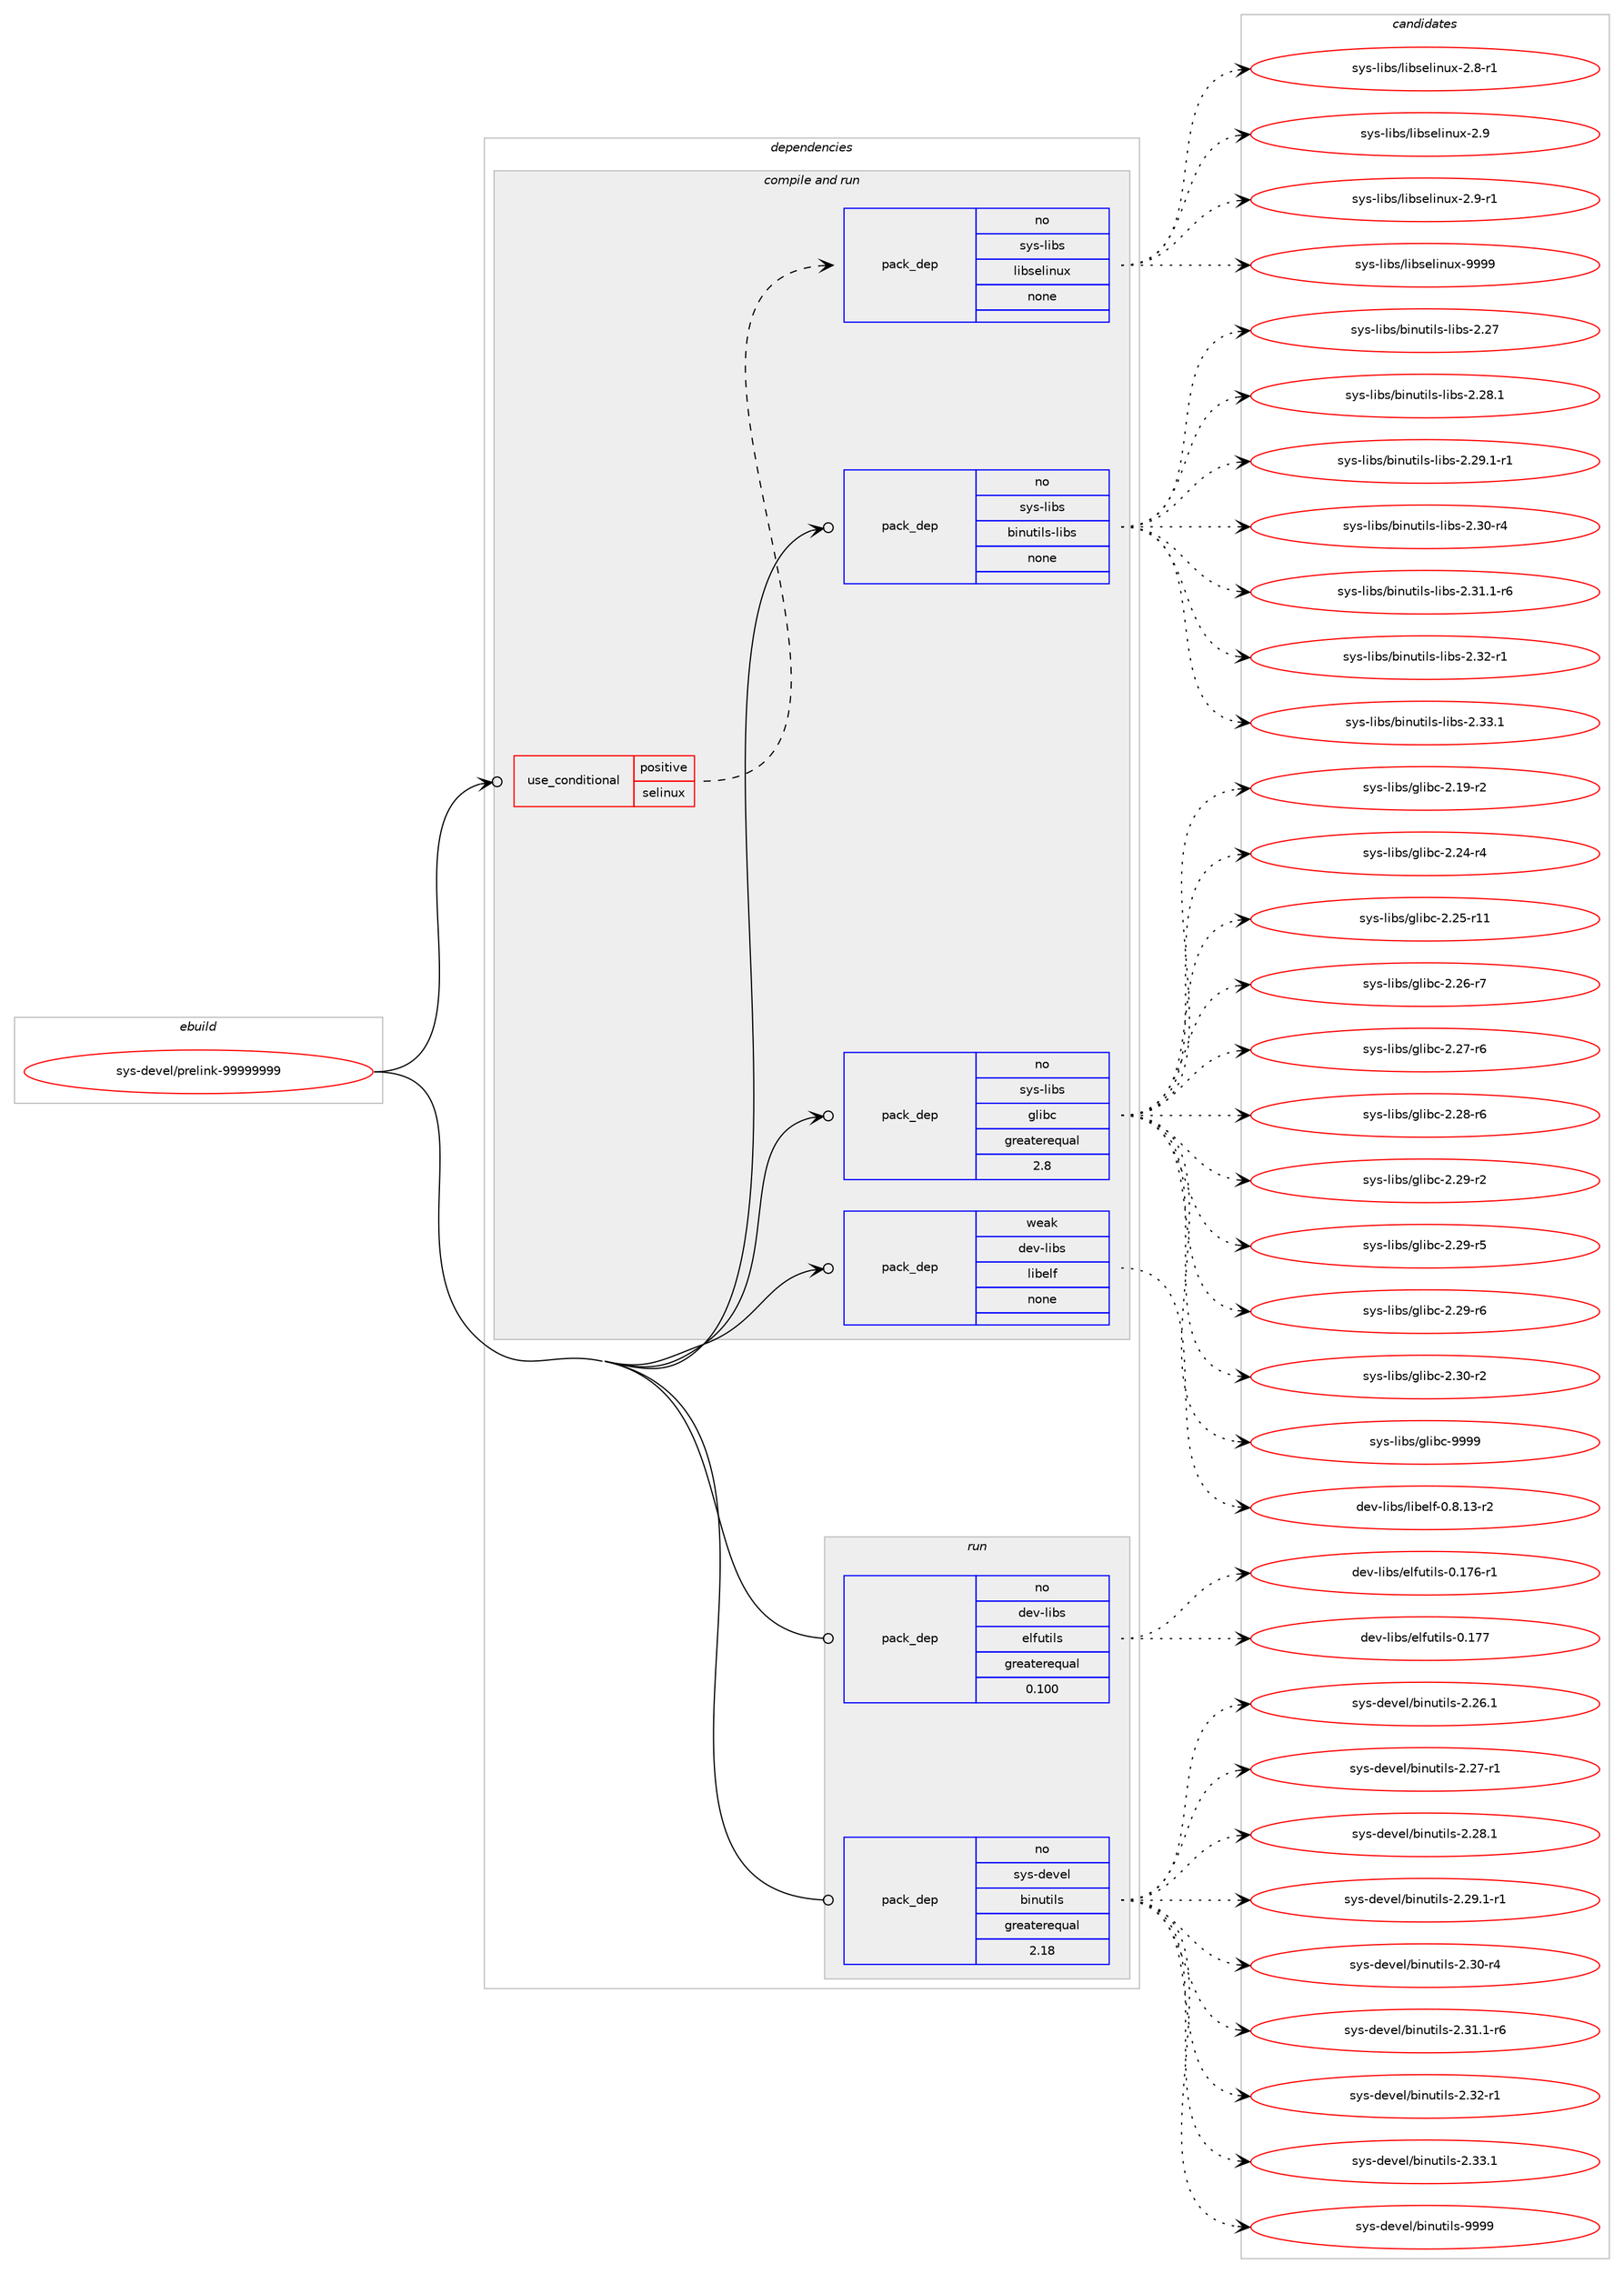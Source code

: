 digraph prolog {

# *************
# Graph options
# *************

newrank=true;
concentrate=true;
compound=true;
graph [rankdir=LR,fontname=Helvetica,fontsize=10,ranksep=1.5];#, ranksep=2.5, nodesep=0.2];
edge  [arrowhead=vee];
node  [fontname=Helvetica,fontsize=10];

# **********
# The ebuild
# **********

subgraph cluster_leftcol {
color=gray;
rank=same;
label=<<i>ebuild</i>>;
id [label="sys-devel/prelink-99999999", color=red, width=4, href="../sys-devel/prelink-99999999.svg"];
}

# ****************
# The dependencies
# ****************

subgraph cluster_midcol {
color=gray;
label=<<i>dependencies</i>>;
subgraph cluster_compile {
fillcolor="#eeeeee";
style=filled;
label=<<i>compile</i>>;
}
subgraph cluster_compileandrun {
fillcolor="#eeeeee";
style=filled;
label=<<i>compile and run</i>>;
subgraph cond214090 {
dependency890733 [label=<<TABLE BORDER="0" CELLBORDER="1" CELLSPACING="0" CELLPADDING="4"><TR><TD ROWSPAN="3" CELLPADDING="10">use_conditional</TD></TR><TR><TD>positive</TD></TR><TR><TD>selinux</TD></TR></TABLE>>, shape=none, color=red];
subgraph pack661043 {
dependency890734 [label=<<TABLE BORDER="0" CELLBORDER="1" CELLSPACING="0" CELLPADDING="4" WIDTH="220"><TR><TD ROWSPAN="6" CELLPADDING="30">pack_dep</TD></TR><TR><TD WIDTH="110">no</TD></TR><TR><TD>sys-libs</TD></TR><TR><TD>libselinux</TD></TR><TR><TD>none</TD></TR><TR><TD></TD></TR></TABLE>>, shape=none, color=blue];
}
dependency890733:e -> dependency890734:w [weight=20,style="dashed",arrowhead="vee"];
}
id:e -> dependency890733:w [weight=20,style="solid",arrowhead="odotvee"];
subgraph pack661044 {
dependency890735 [label=<<TABLE BORDER="0" CELLBORDER="1" CELLSPACING="0" CELLPADDING="4" WIDTH="220"><TR><TD ROWSPAN="6" CELLPADDING="30">pack_dep</TD></TR><TR><TD WIDTH="110">no</TD></TR><TR><TD>sys-libs</TD></TR><TR><TD>binutils-libs</TD></TR><TR><TD>none</TD></TR><TR><TD></TD></TR></TABLE>>, shape=none, color=blue];
}
id:e -> dependency890735:w [weight=20,style="solid",arrowhead="odotvee"];
subgraph pack661045 {
dependency890736 [label=<<TABLE BORDER="0" CELLBORDER="1" CELLSPACING="0" CELLPADDING="4" WIDTH="220"><TR><TD ROWSPAN="6" CELLPADDING="30">pack_dep</TD></TR><TR><TD WIDTH="110">no</TD></TR><TR><TD>sys-libs</TD></TR><TR><TD>glibc</TD></TR><TR><TD>greaterequal</TD></TR><TR><TD>2.8</TD></TR></TABLE>>, shape=none, color=blue];
}
id:e -> dependency890736:w [weight=20,style="solid",arrowhead="odotvee"];
subgraph pack661046 {
dependency890737 [label=<<TABLE BORDER="0" CELLBORDER="1" CELLSPACING="0" CELLPADDING="4" WIDTH="220"><TR><TD ROWSPAN="6" CELLPADDING="30">pack_dep</TD></TR><TR><TD WIDTH="110">weak</TD></TR><TR><TD>dev-libs</TD></TR><TR><TD>libelf</TD></TR><TR><TD>none</TD></TR><TR><TD></TD></TR></TABLE>>, shape=none, color=blue];
}
id:e -> dependency890737:w [weight=20,style="solid",arrowhead="odotvee"];
}
subgraph cluster_run {
fillcolor="#eeeeee";
style=filled;
label=<<i>run</i>>;
subgraph pack661047 {
dependency890738 [label=<<TABLE BORDER="0" CELLBORDER="1" CELLSPACING="0" CELLPADDING="4" WIDTH="220"><TR><TD ROWSPAN="6" CELLPADDING="30">pack_dep</TD></TR><TR><TD WIDTH="110">no</TD></TR><TR><TD>dev-libs</TD></TR><TR><TD>elfutils</TD></TR><TR><TD>greaterequal</TD></TR><TR><TD>0.100</TD></TR></TABLE>>, shape=none, color=blue];
}
id:e -> dependency890738:w [weight=20,style="solid",arrowhead="odot"];
subgraph pack661048 {
dependency890739 [label=<<TABLE BORDER="0" CELLBORDER="1" CELLSPACING="0" CELLPADDING="4" WIDTH="220"><TR><TD ROWSPAN="6" CELLPADDING="30">pack_dep</TD></TR><TR><TD WIDTH="110">no</TD></TR><TR><TD>sys-devel</TD></TR><TR><TD>binutils</TD></TR><TR><TD>greaterequal</TD></TR><TR><TD>2.18</TD></TR></TABLE>>, shape=none, color=blue];
}
id:e -> dependency890739:w [weight=20,style="solid",arrowhead="odot"];
}
}

# **************
# The candidates
# **************

subgraph cluster_choices {
rank=same;
color=gray;
label=<<i>candidates</i>>;

subgraph choice661043 {
color=black;
nodesep=1;
choice11512111545108105981154710810598115101108105110117120455046564511449 [label="sys-libs/libselinux-2.8-r1", color=red, width=4,href="../sys-libs/libselinux-2.8-r1.svg"];
choice1151211154510810598115471081059811510110810511011712045504657 [label="sys-libs/libselinux-2.9", color=red, width=4,href="../sys-libs/libselinux-2.9.svg"];
choice11512111545108105981154710810598115101108105110117120455046574511449 [label="sys-libs/libselinux-2.9-r1", color=red, width=4,href="../sys-libs/libselinux-2.9-r1.svg"];
choice115121115451081059811547108105981151011081051101171204557575757 [label="sys-libs/libselinux-9999", color=red, width=4,href="../sys-libs/libselinux-9999.svg"];
dependency890734:e -> choice11512111545108105981154710810598115101108105110117120455046564511449:w [style=dotted,weight="100"];
dependency890734:e -> choice1151211154510810598115471081059811510110810511011712045504657:w [style=dotted,weight="100"];
dependency890734:e -> choice11512111545108105981154710810598115101108105110117120455046574511449:w [style=dotted,weight="100"];
dependency890734:e -> choice115121115451081059811547108105981151011081051101171204557575757:w [style=dotted,weight="100"];
}
subgraph choice661044 {
color=black;
nodesep=1;
choice1151211154510810598115479810511011711610510811545108105981154550465055 [label="sys-libs/binutils-libs-2.27", color=red, width=4,href="../sys-libs/binutils-libs-2.27.svg"];
choice11512111545108105981154798105110117116105108115451081059811545504650564649 [label="sys-libs/binutils-libs-2.28.1", color=red, width=4,href="../sys-libs/binutils-libs-2.28.1.svg"];
choice115121115451081059811547981051101171161051081154510810598115455046505746494511449 [label="sys-libs/binutils-libs-2.29.1-r1", color=red, width=4,href="../sys-libs/binutils-libs-2.29.1-r1.svg"];
choice11512111545108105981154798105110117116105108115451081059811545504651484511452 [label="sys-libs/binutils-libs-2.30-r4", color=red, width=4,href="../sys-libs/binutils-libs-2.30-r4.svg"];
choice115121115451081059811547981051101171161051081154510810598115455046514946494511454 [label="sys-libs/binutils-libs-2.31.1-r6", color=red, width=4,href="../sys-libs/binutils-libs-2.31.1-r6.svg"];
choice11512111545108105981154798105110117116105108115451081059811545504651504511449 [label="sys-libs/binutils-libs-2.32-r1", color=red, width=4,href="../sys-libs/binutils-libs-2.32-r1.svg"];
choice11512111545108105981154798105110117116105108115451081059811545504651514649 [label="sys-libs/binutils-libs-2.33.1", color=red, width=4,href="../sys-libs/binutils-libs-2.33.1.svg"];
dependency890735:e -> choice1151211154510810598115479810511011711610510811545108105981154550465055:w [style=dotted,weight="100"];
dependency890735:e -> choice11512111545108105981154798105110117116105108115451081059811545504650564649:w [style=dotted,weight="100"];
dependency890735:e -> choice115121115451081059811547981051101171161051081154510810598115455046505746494511449:w [style=dotted,weight="100"];
dependency890735:e -> choice11512111545108105981154798105110117116105108115451081059811545504651484511452:w [style=dotted,weight="100"];
dependency890735:e -> choice115121115451081059811547981051101171161051081154510810598115455046514946494511454:w [style=dotted,weight="100"];
dependency890735:e -> choice11512111545108105981154798105110117116105108115451081059811545504651504511449:w [style=dotted,weight="100"];
dependency890735:e -> choice11512111545108105981154798105110117116105108115451081059811545504651514649:w [style=dotted,weight="100"];
}
subgraph choice661045 {
color=black;
nodesep=1;
choice115121115451081059811547103108105989945504649574511450 [label="sys-libs/glibc-2.19-r2", color=red, width=4,href="../sys-libs/glibc-2.19-r2.svg"];
choice115121115451081059811547103108105989945504650524511452 [label="sys-libs/glibc-2.24-r4", color=red, width=4,href="../sys-libs/glibc-2.24-r4.svg"];
choice11512111545108105981154710310810598994550465053451144949 [label="sys-libs/glibc-2.25-r11", color=red, width=4,href="../sys-libs/glibc-2.25-r11.svg"];
choice115121115451081059811547103108105989945504650544511455 [label="sys-libs/glibc-2.26-r7", color=red, width=4,href="../sys-libs/glibc-2.26-r7.svg"];
choice115121115451081059811547103108105989945504650554511454 [label="sys-libs/glibc-2.27-r6", color=red, width=4,href="../sys-libs/glibc-2.27-r6.svg"];
choice115121115451081059811547103108105989945504650564511454 [label="sys-libs/glibc-2.28-r6", color=red, width=4,href="../sys-libs/glibc-2.28-r6.svg"];
choice115121115451081059811547103108105989945504650574511450 [label="sys-libs/glibc-2.29-r2", color=red, width=4,href="../sys-libs/glibc-2.29-r2.svg"];
choice115121115451081059811547103108105989945504650574511453 [label="sys-libs/glibc-2.29-r5", color=red, width=4,href="../sys-libs/glibc-2.29-r5.svg"];
choice115121115451081059811547103108105989945504650574511454 [label="sys-libs/glibc-2.29-r6", color=red, width=4,href="../sys-libs/glibc-2.29-r6.svg"];
choice115121115451081059811547103108105989945504651484511450 [label="sys-libs/glibc-2.30-r2", color=red, width=4,href="../sys-libs/glibc-2.30-r2.svg"];
choice11512111545108105981154710310810598994557575757 [label="sys-libs/glibc-9999", color=red, width=4,href="../sys-libs/glibc-9999.svg"];
dependency890736:e -> choice115121115451081059811547103108105989945504649574511450:w [style=dotted,weight="100"];
dependency890736:e -> choice115121115451081059811547103108105989945504650524511452:w [style=dotted,weight="100"];
dependency890736:e -> choice11512111545108105981154710310810598994550465053451144949:w [style=dotted,weight="100"];
dependency890736:e -> choice115121115451081059811547103108105989945504650544511455:w [style=dotted,weight="100"];
dependency890736:e -> choice115121115451081059811547103108105989945504650554511454:w [style=dotted,weight="100"];
dependency890736:e -> choice115121115451081059811547103108105989945504650564511454:w [style=dotted,weight="100"];
dependency890736:e -> choice115121115451081059811547103108105989945504650574511450:w [style=dotted,weight="100"];
dependency890736:e -> choice115121115451081059811547103108105989945504650574511453:w [style=dotted,weight="100"];
dependency890736:e -> choice115121115451081059811547103108105989945504650574511454:w [style=dotted,weight="100"];
dependency890736:e -> choice115121115451081059811547103108105989945504651484511450:w [style=dotted,weight="100"];
dependency890736:e -> choice11512111545108105981154710310810598994557575757:w [style=dotted,weight="100"];
}
subgraph choice661046 {
color=black;
nodesep=1;
choice10010111845108105981154710810598101108102454846564649514511450 [label="dev-libs/libelf-0.8.13-r2", color=red, width=4,href="../dev-libs/libelf-0.8.13-r2.svg"];
dependency890737:e -> choice10010111845108105981154710810598101108102454846564649514511450:w [style=dotted,weight="100"];
}
subgraph choice661047 {
color=black;
nodesep=1;
choice1001011184510810598115471011081021171161051081154548464955544511449 [label="dev-libs/elfutils-0.176-r1", color=red, width=4,href="../dev-libs/elfutils-0.176-r1.svg"];
choice100101118451081059811547101108102117116105108115454846495555 [label="dev-libs/elfutils-0.177", color=red, width=4,href="../dev-libs/elfutils-0.177.svg"];
dependency890738:e -> choice1001011184510810598115471011081021171161051081154548464955544511449:w [style=dotted,weight="100"];
dependency890738:e -> choice100101118451081059811547101108102117116105108115454846495555:w [style=dotted,weight="100"];
}
subgraph choice661048 {
color=black;
nodesep=1;
choice11512111545100101118101108479810511011711610510811545504650544649 [label="sys-devel/binutils-2.26.1", color=red, width=4,href="../sys-devel/binutils-2.26.1.svg"];
choice11512111545100101118101108479810511011711610510811545504650554511449 [label="sys-devel/binutils-2.27-r1", color=red, width=4,href="../sys-devel/binutils-2.27-r1.svg"];
choice11512111545100101118101108479810511011711610510811545504650564649 [label="sys-devel/binutils-2.28.1", color=red, width=4,href="../sys-devel/binutils-2.28.1.svg"];
choice115121115451001011181011084798105110117116105108115455046505746494511449 [label="sys-devel/binutils-2.29.1-r1", color=red, width=4,href="../sys-devel/binutils-2.29.1-r1.svg"];
choice11512111545100101118101108479810511011711610510811545504651484511452 [label="sys-devel/binutils-2.30-r4", color=red, width=4,href="../sys-devel/binutils-2.30-r4.svg"];
choice115121115451001011181011084798105110117116105108115455046514946494511454 [label="sys-devel/binutils-2.31.1-r6", color=red, width=4,href="../sys-devel/binutils-2.31.1-r6.svg"];
choice11512111545100101118101108479810511011711610510811545504651504511449 [label="sys-devel/binutils-2.32-r1", color=red, width=4,href="../sys-devel/binutils-2.32-r1.svg"];
choice11512111545100101118101108479810511011711610510811545504651514649 [label="sys-devel/binutils-2.33.1", color=red, width=4,href="../sys-devel/binutils-2.33.1.svg"];
choice1151211154510010111810110847981051101171161051081154557575757 [label="sys-devel/binutils-9999", color=red, width=4,href="../sys-devel/binutils-9999.svg"];
dependency890739:e -> choice11512111545100101118101108479810511011711610510811545504650544649:w [style=dotted,weight="100"];
dependency890739:e -> choice11512111545100101118101108479810511011711610510811545504650554511449:w [style=dotted,weight="100"];
dependency890739:e -> choice11512111545100101118101108479810511011711610510811545504650564649:w [style=dotted,weight="100"];
dependency890739:e -> choice115121115451001011181011084798105110117116105108115455046505746494511449:w [style=dotted,weight="100"];
dependency890739:e -> choice11512111545100101118101108479810511011711610510811545504651484511452:w [style=dotted,weight="100"];
dependency890739:e -> choice115121115451001011181011084798105110117116105108115455046514946494511454:w [style=dotted,weight="100"];
dependency890739:e -> choice11512111545100101118101108479810511011711610510811545504651504511449:w [style=dotted,weight="100"];
dependency890739:e -> choice11512111545100101118101108479810511011711610510811545504651514649:w [style=dotted,weight="100"];
dependency890739:e -> choice1151211154510010111810110847981051101171161051081154557575757:w [style=dotted,weight="100"];
}
}

}
